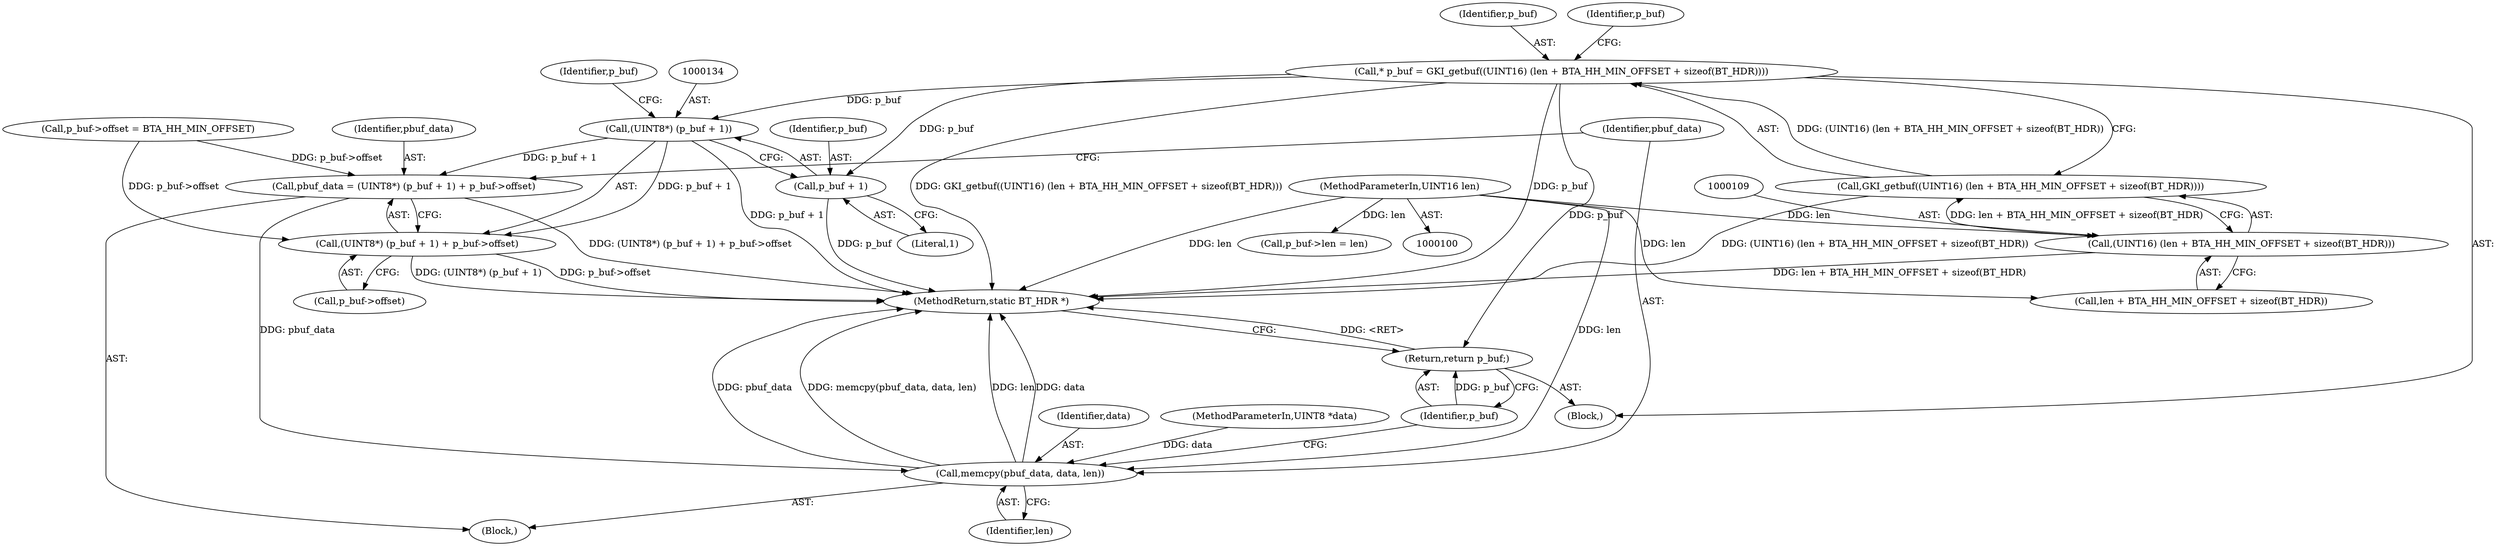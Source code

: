 digraph "1_Android_514139f4b40cbb035bb92f3e24d5a389d75db9e6@integer" {
"1000105" [label="(Call,* p_buf = GKI_getbuf((UINT16) (len + BTA_HH_MIN_OFFSET + sizeof(BT_HDR))))"];
"1000107" [label="(Call,GKI_getbuf((UINT16) (len + BTA_HH_MIN_OFFSET + sizeof(BT_HDR))))"];
"1000108" [label="(Call,(UINT16) (len + BTA_HH_MIN_OFFSET + sizeof(BT_HDR)))"];
"1000101" [label="(MethodParameterIn,UINT16 len)"];
"1000133" [label="(Call,(UINT8*) (p_buf + 1))"];
"1000130" [label="(Call,pbuf_data = (UINT8*) (p_buf + 1) + p_buf->offset)"];
"1000141" [label="(Call,memcpy(pbuf_data, data, len))"];
"1000132" [label="(Call,(UINT8*) (p_buf + 1) + p_buf->offset)"];
"1000135" [label="(Call,p_buf + 1)"];
"1000145" [label="(Return,return p_buf;)"];
"1000147" [label="(MethodReturn,static BT_HDR *)"];
"1000136" [label="(Identifier,p_buf)"];
"1000120" [label="(Call,p_buf->len = len)"];
"1000142" [label="(Identifier,pbuf_data)"];
"1000103" [label="(Block,)"];
"1000105" [label="(Call,* p_buf = GKI_getbuf((UINT16) (len + BTA_HH_MIN_OFFSET + sizeof(BT_HDR))))"];
"1000145" [label="(Return,return p_buf;)"];
"1000130" [label="(Call,pbuf_data = (UINT8*) (p_buf + 1) + p_buf->offset)"];
"1000108" [label="(Call,(UINT16) (len + BTA_HH_MIN_OFFSET + sizeof(BT_HDR)))"];
"1000137" [label="(Literal,1)"];
"1000133" [label="(Call,(UINT8*) (p_buf + 1))"];
"1000138" [label="(Call,p_buf->offset)"];
"1000143" [label="(Identifier,data)"];
"1000101" [label="(MethodParameterIn,UINT16 len)"];
"1000131" [label="(Identifier,pbuf_data)"];
"1000132" [label="(Call,(UINT8*) (p_buf + 1) + p_buf->offset)"];
"1000125" [label="(Call,p_buf->offset = BTA_HH_MIN_OFFSET)"];
"1000102" [label="(MethodParameterIn,UINT8 *data)"];
"1000106" [label="(Identifier,p_buf)"];
"1000144" [label="(Identifier,len)"];
"1000135" [label="(Call,p_buf + 1)"];
"1000139" [label="(Identifier,p_buf)"];
"1000146" [label="(Identifier,p_buf)"];
"1000107" [label="(Call,GKI_getbuf((UINT16) (len + BTA_HH_MIN_OFFSET + sizeof(BT_HDR))))"];
"1000110" [label="(Call,len + BTA_HH_MIN_OFFSET + sizeof(BT_HDR))"];
"1000117" [label="(Identifier,p_buf)"];
"1000141" [label="(Call,memcpy(pbuf_data, data, len))"];
"1000118" [label="(Block,)"];
"1000105" -> "1000103"  [label="AST: "];
"1000105" -> "1000107"  [label="CFG: "];
"1000106" -> "1000105"  [label="AST: "];
"1000107" -> "1000105"  [label="AST: "];
"1000117" -> "1000105"  [label="CFG: "];
"1000105" -> "1000147"  [label="DDG: GKI_getbuf((UINT16) (len + BTA_HH_MIN_OFFSET + sizeof(BT_HDR)))"];
"1000105" -> "1000147"  [label="DDG: p_buf"];
"1000107" -> "1000105"  [label="DDG: (UINT16) (len + BTA_HH_MIN_OFFSET + sizeof(BT_HDR))"];
"1000105" -> "1000133"  [label="DDG: p_buf"];
"1000105" -> "1000135"  [label="DDG: p_buf"];
"1000105" -> "1000145"  [label="DDG: p_buf"];
"1000107" -> "1000108"  [label="CFG: "];
"1000108" -> "1000107"  [label="AST: "];
"1000107" -> "1000147"  [label="DDG: (UINT16) (len + BTA_HH_MIN_OFFSET + sizeof(BT_HDR))"];
"1000108" -> "1000107"  [label="DDG: len + BTA_HH_MIN_OFFSET + sizeof(BT_HDR)"];
"1000108" -> "1000110"  [label="CFG: "];
"1000109" -> "1000108"  [label="AST: "];
"1000110" -> "1000108"  [label="AST: "];
"1000108" -> "1000147"  [label="DDG: len + BTA_HH_MIN_OFFSET + sizeof(BT_HDR)"];
"1000101" -> "1000108"  [label="DDG: len"];
"1000101" -> "1000100"  [label="AST: "];
"1000101" -> "1000147"  [label="DDG: len"];
"1000101" -> "1000110"  [label="DDG: len"];
"1000101" -> "1000120"  [label="DDG: len"];
"1000101" -> "1000141"  [label="DDG: len"];
"1000133" -> "1000132"  [label="AST: "];
"1000133" -> "1000135"  [label="CFG: "];
"1000134" -> "1000133"  [label="AST: "];
"1000135" -> "1000133"  [label="AST: "];
"1000139" -> "1000133"  [label="CFG: "];
"1000133" -> "1000147"  [label="DDG: p_buf + 1"];
"1000133" -> "1000130"  [label="DDG: p_buf + 1"];
"1000133" -> "1000132"  [label="DDG: p_buf + 1"];
"1000130" -> "1000118"  [label="AST: "];
"1000130" -> "1000132"  [label="CFG: "];
"1000131" -> "1000130"  [label="AST: "];
"1000132" -> "1000130"  [label="AST: "];
"1000142" -> "1000130"  [label="CFG: "];
"1000130" -> "1000147"  [label="DDG: (UINT8*) (p_buf + 1) + p_buf->offset"];
"1000125" -> "1000130"  [label="DDG: p_buf->offset"];
"1000130" -> "1000141"  [label="DDG: pbuf_data"];
"1000141" -> "1000118"  [label="AST: "];
"1000141" -> "1000144"  [label="CFG: "];
"1000142" -> "1000141"  [label="AST: "];
"1000143" -> "1000141"  [label="AST: "];
"1000144" -> "1000141"  [label="AST: "];
"1000146" -> "1000141"  [label="CFG: "];
"1000141" -> "1000147"  [label="DDG: pbuf_data"];
"1000141" -> "1000147"  [label="DDG: memcpy(pbuf_data, data, len)"];
"1000141" -> "1000147"  [label="DDG: len"];
"1000141" -> "1000147"  [label="DDG: data"];
"1000102" -> "1000141"  [label="DDG: data"];
"1000132" -> "1000138"  [label="CFG: "];
"1000138" -> "1000132"  [label="AST: "];
"1000132" -> "1000147"  [label="DDG: p_buf->offset"];
"1000132" -> "1000147"  [label="DDG: (UINT8*) (p_buf + 1)"];
"1000125" -> "1000132"  [label="DDG: p_buf->offset"];
"1000135" -> "1000137"  [label="CFG: "];
"1000136" -> "1000135"  [label="AST: "];
"1000137" -> "1000135"  [label="AST: "];
"1000135" -> "1000147"  [label="DDG: p_buf"];
"1000145" -> "1000103"  [label="AST: "];
"1000145" -> "1000146"  [label="CFG: "];
"1000146" -> "1000145"  [label="AST: "];
"1000147" -> "1000145"  [label="CFG: "];
"1000145" -> "1000147"  [label="DDG: <RET>"];
"1000146" -> "1000145"  [label="DDG: p_buf"];
}
